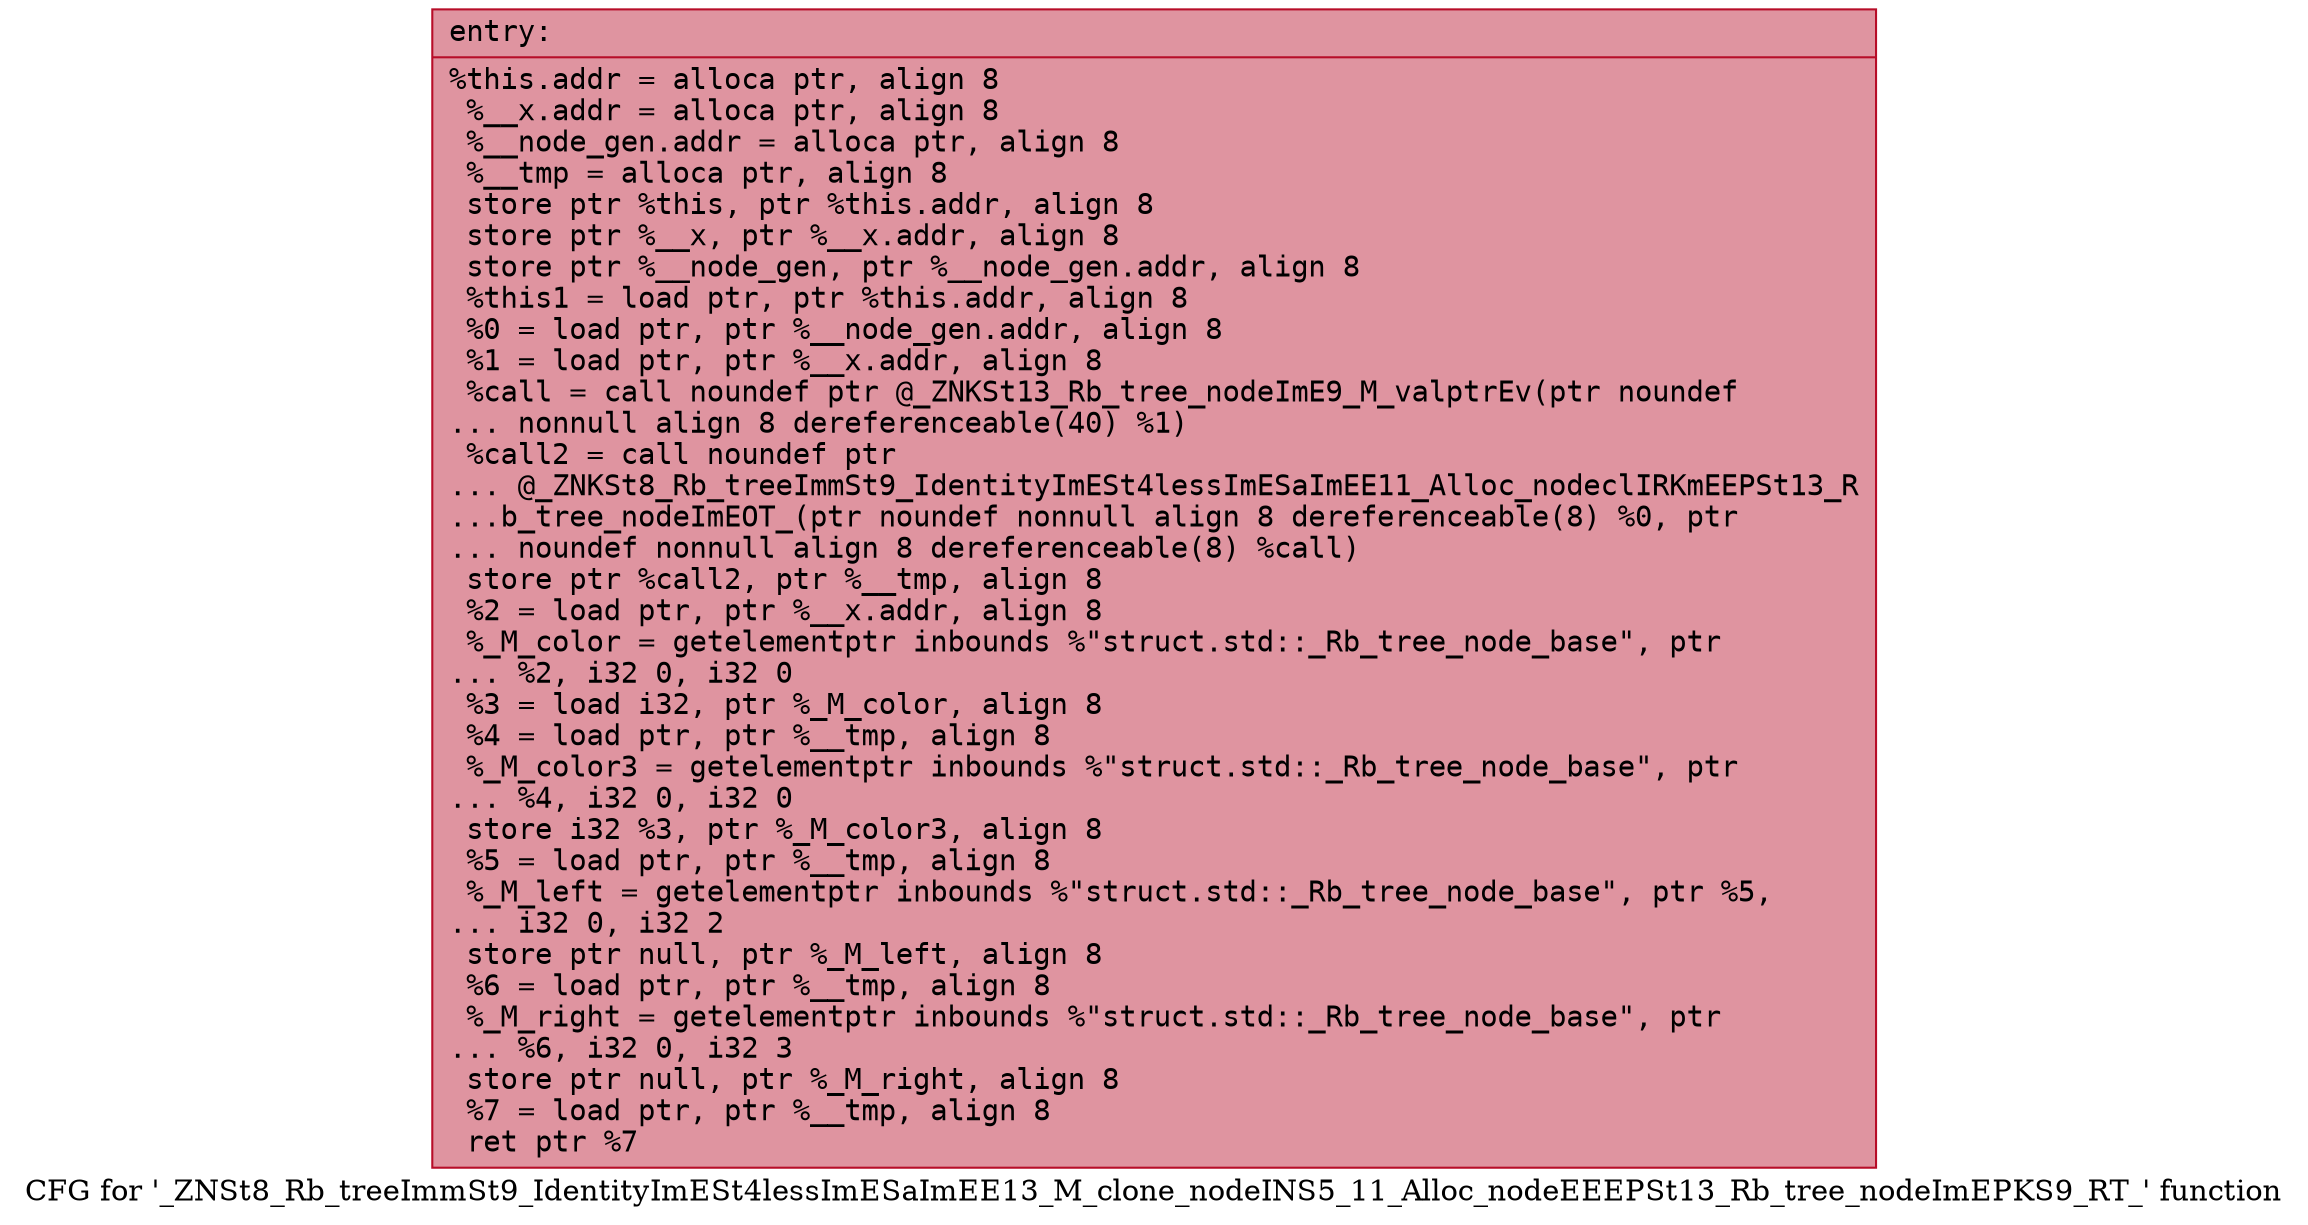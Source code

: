 digraph "CFG for '_ZNSt8_Rb_treeImmSt9_IdentityImESt4lessImESaImEE13_M_clone_nodeINS5_11_Alloc_nodeEEEPSt13_Rb_tree_nodeImEPKS9_RT_' function" {
	label="CFG for '_ZNSt8_Rb_treeImmSt9_IdentityImESt4lessImESaImEE13_M_clone_nodeINS5_11_Alloc_nodeEEEPSt13_Rb_tree_nodeImEPKS9_RT_' function";

	Node0x560dca172b30 [shape=record,color="#b70d28ff", style=filled, fillcolor="#b70d2870" fontname="Courier",label="{entry:\l|  %this.addr = alloca ptr, align 8\l  %__x.addr = alloca ptr, align 8\l  %__node_gen.addr = alloca ptr, align 8\l  %__tmp = alloca ptr, align 8\l  store ptr %this, ptr %this.addr, align 8\l  store ptr %__x, ptr %__x.addr, align 8\l  store ptr %__node_gen, ptr %__node_gen.addr, align 8\l  %this1 = load ptr, ptr %this.addr, align 8\l  %0 = load ptr, ptr %__node_gen.addr, align 8\l  %1 = load ptr, ptr %__x.addr, align 8\l  %call = call noundef ptr @_ZNKSt13_Rb_tree_nodeImE9_M_valptrEv(ptr noundef\l... nonnull align 8 dereferenceable(40) %1)\l  %call2 = call noundef ptr\l... @_ZNKSt8_Rb_treeImmSt9_IdentityImESt4lessImESaImEE11_Alloc_nodeclIRKmEEPSt13_R\l...b_tree_nodeImEOT_(ptr noundef nonnull align 8 dereferenceable(8) %0, ptr\l... noundef nonnull align 8 dereferenceable(8) %call)\l  store ptr %call2, ptr %__tmp, align 8\l  %2 = load ptr, ptr %__x.addr, align 8\l  %_M_color = getelementptr inbounds %\"struct.std::_Rb_tree_node_base\", ptr\l... %2, i32 0, i32 0\l  %3 = load i32, ptr %_M_color, align 8\l  %4 = load ptr, ptr %__tmp, align 8\l  %_M_color3 = getelementptr inbounds %\"struct.std::_Rb_tree_node_base\", ptr\l... %4, i32 0, i32 0\l  store i32 %3, ptr %_M_color3, align 8\l  %5 = load ptr, ptr %__tmp, align 8\l  %_M_left = getelementptr inbounds %\"struct.std::_Rb_tree_node_base\", ptr %5,\l... i32 0, i32 2\l  store ptr null, ptr %_M_left, align 8\l  %6 = load ptr, ptr %__tmp, align 8\l  %_M_right = getelementptr inbounds %\"struct.std::_Rb_tree_node_base\", ptr\l... %6, i32 0, i32 3\l  store ptr null, ptr %_M_right, align 8\l  %7 = load ptr, ptr %__tmp, align 8\l  ret ptr %7\l}"];
}
